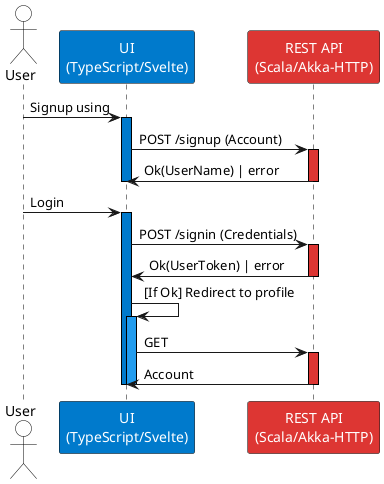 @startuml
skinparam sequence {
  ActorBorderColor #000
  LifeLineBorderColor #000
  ParticipantBorderColor #000
  ParticipantFontColor #fff
  ActorBackgroundColor #fff
}

actor User
participant "UI\n(TypeScript/Svelte)" as UI #007acc
participant "REST API\n(Scala/Akka-HTTP)" as API #dd3633

User -> UI : Signup using
activate UI #007acc
UI -> API : POST /signup (Account)
activate API #dd3633
UI <- API : Ok(UserName) | error
deactivate API
deactivate UI

User -> UI : Login
activate UI #007acc

UI -> API : POST /signin (Credentials)
activate API #dd3633
UI <- API : Ok(UserToken) | error
deactivate API

UI -> UI : [If Ok] Redirect to profile
activate UI #229cee
UI -> API : GET
activate API #dd3633
UI <- API : Account
deactivate API
deactivate UI

deactivate UI
@enduml
